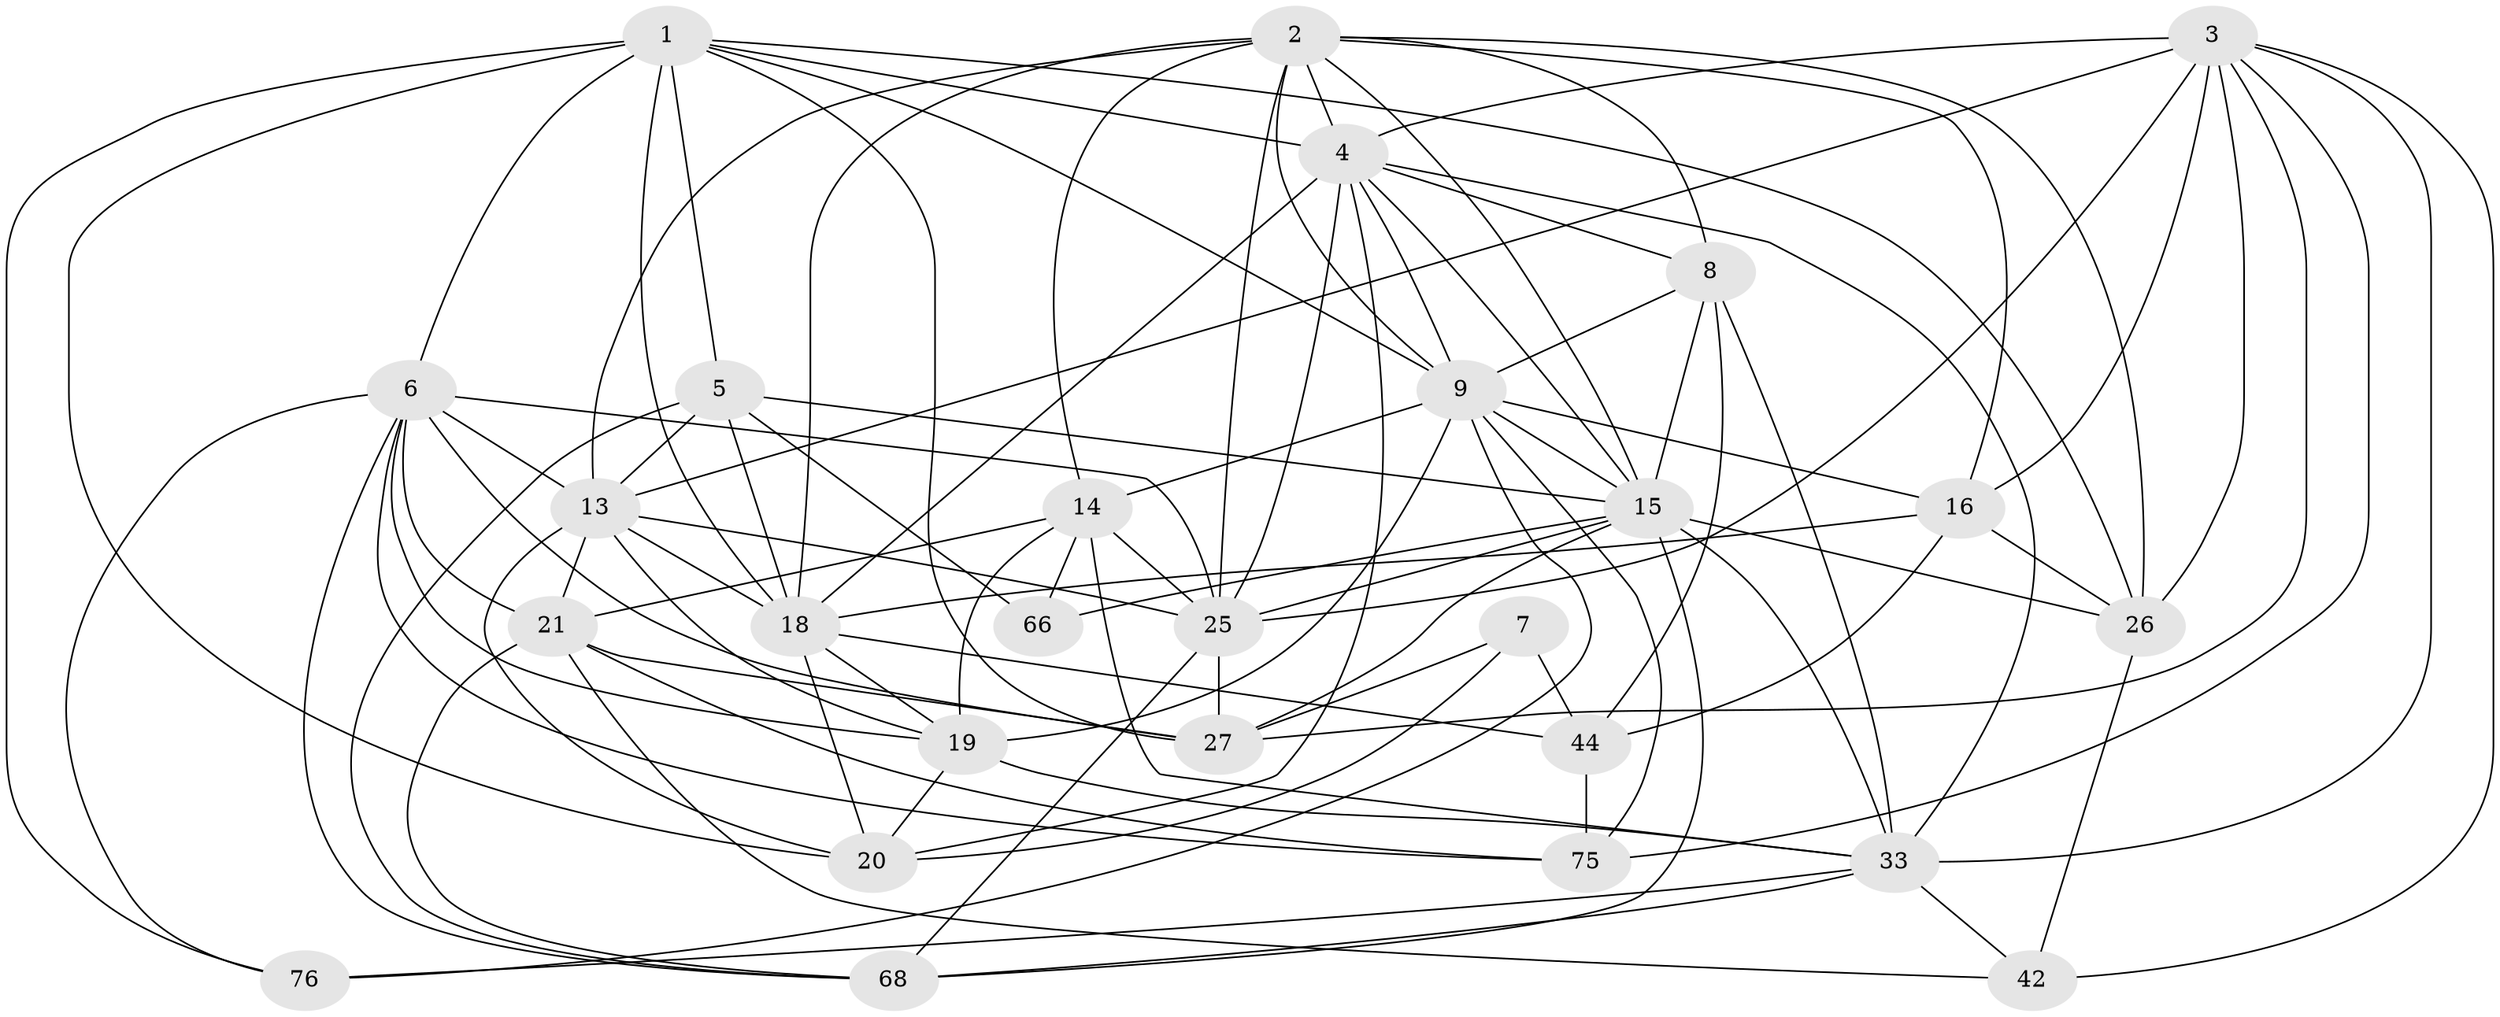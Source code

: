 // original degree distribution, {4: 1.0}
// Generated by graph-tools (version 1.1) at 2025/20/03/04/25 18:20:32]
// undirected, 27 vertices, 96 edges
graph export_dot {
graph [start="1"]
  node [color=gray90,style=filled];
  1 [super="+31"];
  2 [super="+62+30"];
  3 [super="+12+63"];
  4 [super="+91+52+11"];
  5 [super="+10"];
  6 [super="+88+28+35"];
  7;
  8 [super="+71"];
  9 [super="+56+41+37"];
  13 [super="+70+17+24"];
  14 [super="+60+82+23"];
  15 [super="+45+86+34"];
  16 [super="+65"];
  18 [super="+72"];
  19 [super="+22+43"];
  20 [super="+81+51"];
  21 [super="+67+80"];
  25 [super="+58+29+48"];
  26 [super="+40"];
  27 [super="+57+83"];
  33 [super="+54+73+36"];
  42;
  44 [super="+79"];
  66;
  68 [super="+69"];
  75 [super="+78"];
  76;
  1 -- 76;
  1 -- 18 [weight=2];
  1 -- 5;
  1 -- 6;
  1 -- 26;
  1 -- 27;
  1 -- 20;
  1 -- 9;
  1 -- 4;
  2 -- 9;
  2 -- 16;
  2 -- 18 [weight=2];
  2 -- 15 [weight=3];
  2 -- 4;
  2 -- 25 [weight=2];
  2 -- 26;
  2 -- 14;
  2 -- 8;
  2 -- 13;
  3 -- 13 [weight=2];
  3 -- 26;
  3 -- 27;
  3 -- 42;
  3 -- 75;
  3 -- 16;
  3 -- 33;
  3 -- 25;
  3 -- 4;
  4 -- 18;
  4 -- 20 [weight=2];
  4 -- 33 [weight=2];
  4 -- 8;
  4 -- 15;
  4 -- 9;
  4 -- 25;
  5 -- 68;
  5 -- 18;
  5 -- 66;
  5 -- 13;
  5 -- 15;
  6 -- 27 [weight=2];
  6 -- 13;
  6 -- 19;
  6 -- 25;
  6 -- 76;
  6 -- 75;
  6 -- 68;
  6 -- 21;
  7 -- 44 [weight=2];
  7 -- 27;
  7 -- 20;
  8 -- 44;
  8 -- 9;
  8 -- 33;
  8 -- 15;
  9 -- 19 [weight=4];
  9 -- 16;
  9 -- 76;
  9 -- 14 [weight=2];
  9 -- 15;
  9 -- 75;
  13 -- 19;
  13 -- 20;
  13 -- 21;
  13 -- 25;
  13 -- 18;
  14 -- 25 [weight=3];
  14 -- 19;
  14 -- 21;
  14 -- 66;
  14 -- 33;
  15 -- 25;
  15 -- 33;
  15 -- 66 [weight=2];
  15 -- 68;
  15 -- 26;
  15 -- 27;
  16 -- 26;
  16 -- 44;
  16 -- 18;
  18 -- 44;
  18 -- 20 [weight=2];
  18 -- 19;
  19 -- 20;
  19 -- 33;
  21 -- 27;
  21 -- 75 [weight=2];
  21 -- 68;
  21 -- 42;
  25 -- 68;
  25 -- 27;
  26 -- 42;
  33 -- 76;
  33 -- 42;
  33 -- 68;
  44 -- 75;
}
